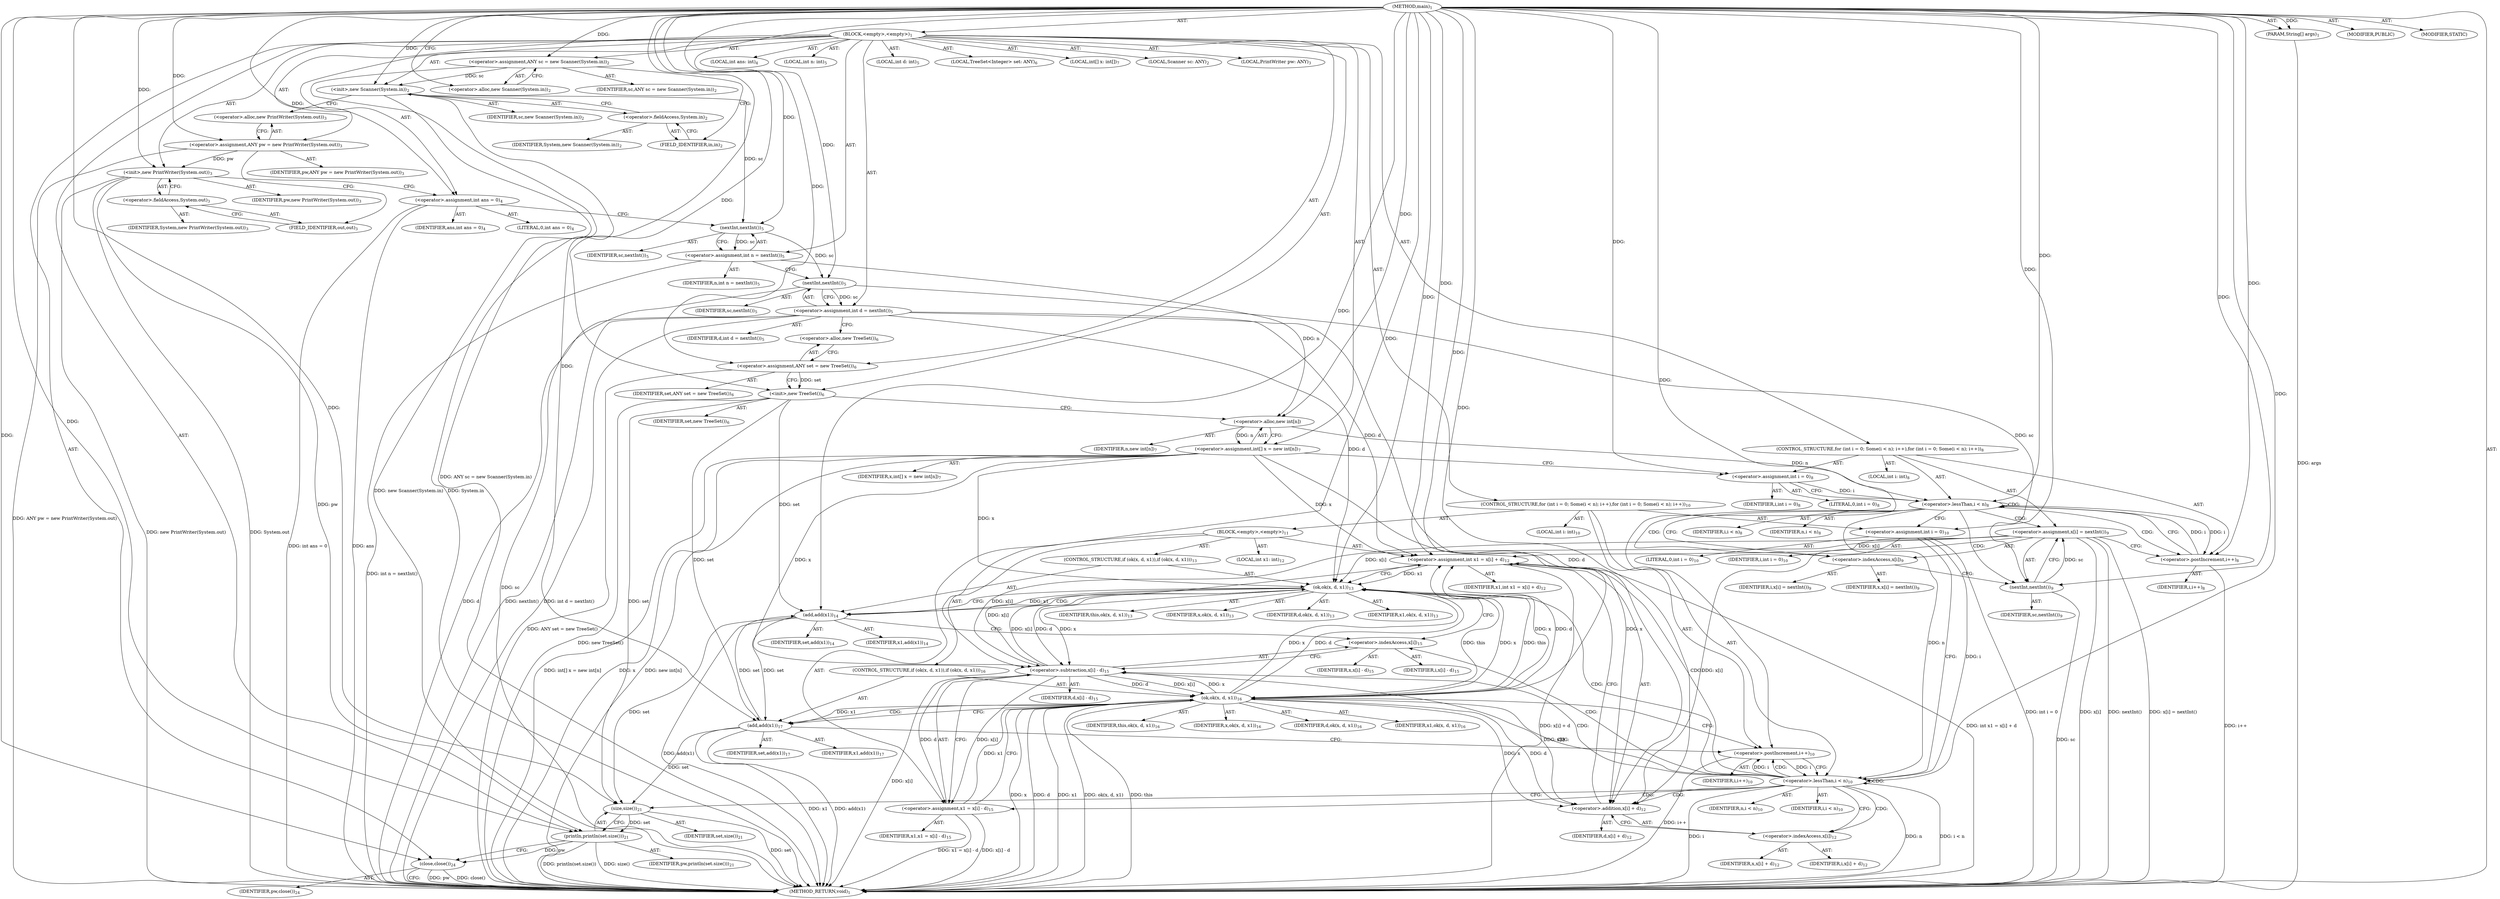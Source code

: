 digraph "main" {  
"23" [label = <(METHOD,main)<SUB>1</SUB>> ]
"24" [label = <(PARAM,String[] args)<SUB>1</SUB>> ]
"25" [label = <(BLOCK,&lt;empty&gt;,&lt;empty&gt;)<SUB>1</SUB>> ]
"4" [label = <(LOCAL,Scanner sc: ANY)<SUB>2</SUB>> ]
"26" [label = <(&lt;operator&gt;.assignment,ANY sc = new Scanner(System.in))<SUB>2</SUB>> ]
"27" [label = <(IDENTIFIER,sc,ANY sc = new Scanner(System.in))<SUB>2</SUB>> ]
"28" [label = <(&lt;operator&gt;.alloc,new Scanner(System.in))<SUB>2</SUB>> ]
"29" [label = <(&lt;init&gt;,new Scanner(System.in))<SUB>2</SUB>> ]
"3" [label = <(IDENTIFIER,sc,new Scanner(System.in))<SUB>2</SUB>> ]
"30" [label = <(&lt;operator&gt;.fieldAccess,System.in)<SUB>2</SUB>> ]
"31" [label = <(IDENTIFIER,System,new Scanner(System.in))<SUB>2</SUB>> ]
"32" [label = <(FIELD_IDENTIFIER,in,in)<SUB>2</SUB>> ]
"6" [label = <(LOCAL,PrintWriter pw: ANY)<SUB>3</SUB>> ]
"33" [label = <(&lt;operator&gt;.assignment,ANY pw = new PrintWriter(System.out))<SUB>3</SUB>> ]
"34" [label = <(IDENTIFIER,pw,ANY pw = new PrintWriter(System.out))<SUB>3</SUB>> ]
"35" [label = <(&lt;operator&gt;.alloc,new PrintWriter(System.out))<SUB>3</SUB>> ]
"36" [label = <(&lt;init&gt;,new PrintWriter(System.out))<SUB>3</SUB>> ]
"5" [label = <(IDENTIFIER,pw,new PrintWriter(System.out))<SUB>3</SUB>> ]
"37" [label = <(&lt;operator&gt;.fieldAccess,System.out)<SUB>3</SUB>> ]
"38" [label = <(IDENTIFIER,System,new PrintWriter(System.out))<SUB>3</SUB>> ]
"39" [label = <(FIELD_IDENTIFIER,out,out)<SUB>3</SUB>> ]
"40" [label = <(LOCAL,int ans: int)<SUB>4</SUB>> ]
"41" [label = <(&lt;operator&gt;.assignment,int ans = 0)<SUB>4</SUB>> ]
"42" [label = <(IDENTIFIER,ans,int ans = 0)<SUB>4</SUB>> ]
"43" [label = <(LITERAL,0,int ans = 0)<SUB>4</SUB>> ]
"44" [label = <(LOCAL,int n: int)<SUB>5</SUB>> ]
"45" [label = <(LOCAL,int d: int)<SUB>5</SUB>> ]
"46" [label = <(&lt;operator&gt;.assignment,int n = nextInt())<SUB>5</SUB>> ]
"47" [label = <(IDENTIFIER,n,int n = nextInt())<SUB>5</SUB>> ]
"48" [label = <(nextInt,nextInt())<SUB>5</SUB>> ]
"49" [label = <(IDENTIFIER,sc,nextInt())<SUB>5</SUB>> ]
"50" [label = <(&lt;operator&gt;.assignment,int d = nextInt())<SUB>5</SUB>> ]
"51" [label = <(IDENTIFIER,d,int d = nextInt())<SUB>5</SUB>> ]
"52" [label = <(nextInt,nextInt())<SUB>5</SUB>> ]
"53" [label = <(IDENTIFIER,sc,nextInt())<SUB>5</SUB>> ]
"8" [label = <(LOCAL,TreeSet&lt;Integer&gt; set: ANY)<SUB>6</SUB>> ]
"54" [label = <(&lt;operator&gt;.assignment,ANY set = new TreeSet())<SUB>6</SUB>> ]
"55" [label = <(IDENTIFIER,set,ANY set = new TreeSet())<SUB>6</SUB>> ]
"56" [label = <(&lt;operator&gt;.alloc,new TreeSet())<SUB>6</SUB>> ]
"57" [label = <(&lt;init&gt;,new TreeSet())<SUB>6</SUB>> ]
"7" [label = <(IDENTIFIER,set,new TreeSet())<SUB>6</SUB>> ]
"58" [label = <(LOCAL,int[] x: int[])<SUB>7</SUB>> ]
"59" [label = <(&lt;operator&gt;.assignment,int[] x = new int[n])<SUB>7</SUB>> ]
"60" [label = <(IDENTIFIER,x,int[] x = new int[n])<SUB>7</SUB>> ]
"61" [label = <(&lt;operator&gt;.alloc,new int[n])> ]
"62" [label = <(IDENTIFIER,n,new int[n])<SUB>7</SUB>> ]
"63" [label = <(CONTROL_STRUCTURE,for (int i = 0; Some(i &lt; n); i++),for (int i = 0; Some(i &lt; n); i++))<SUB>8</SUB>> ]
"64" [label = <(LOCAL,int i: int)<SUB>8</SUB>> ]
"65" [label = <(&lt;operator&gt;.assignment,int i = 0)<SUB>8</SUB>> ]
"66" [label = <(IDENTIFIER,i,int i = 0)<SUB>8</SUB>> ]
"67" [label = <(LITERAL,0,int i = 0)<SUB>8</SUB>> ]
"68" [label = <(&lt;operator&gt;.lessThan,i &lt; n)<SUB>8</SUB>> ]
"69" [label = <(IDENTIFIER,i,i &lt; n)<SUB>8</SUB>> ]
"70" [label = <(IDENTIFIER,n,i &lt; n)<SUB>8</SUB>> ]
"71" [label = <(&lt;operator&gt;.postIncrement,i++)<SUB>8</SUB>> ]
"72" [label = <(IDENTIFIER,i,i++)<SUB>8</SUB>> ]
"73" [label = <(&lt;operator&gt;.assignment,x[i] = nextInt())<SUB>9</SUB>> ]
"74" [label = <(&lt;operator&gt;.indexAccess,x[i])<SUB>9</SUB>> ]
"75" [label = <(IDENTIFIER,x,x[i] = nextInt())<SUB>9</SUB>> ]
"76" [label = <(IDENTIFIER,i,x[i] = nextInt())<SUB>9</SUB>> ]
"77" [label = <(nextInt,nextInt())<SUB>9</SUB>> ]
"78" [label = <(IDENTIFIER,sc,nextInt())<SUB>9</SUB>> ]
"79" [label = <(CONTROL_STRUCTURE,for (int i = 0; Some(i &lt; n); i++),for (int i = 0; Some(i &lt; n); i++))<SUB>10</SUB>> ]
"80" [label = <(LOCAL,int i: int)<SUB>10</SUB>> ]
"81" [label = <(&lt;operator&gt;.assignment,int i = 0)<SUB>10</SUB>> ]
"82" [label = <(IDENTIFIER,i,int i = 0)<SUB>10</SUB>> ]
"83" [label = <(LITERAL,0,int i = 0)<SUB>10</SUB>> ]
"84" [label = <(&lt;operator&gt;.lessThan,i &lt; n)<SUB>10</SUB>> ]
"85" [label = <(IDENTIFIER,i,i &lt; n)<SUB>10</SUB>> ]
"86" [label = <(IDENTIFIER,n,i &lt; n)<SUB>10</SUB>> ]
"87" [label = <(&lt;operator&gt;.postIncrement,i++)<SUB>10</SUB>> ]
"88" [label = <(IDENTIFIER,i,i++)<SUB>10</SUB>> ]
"89" [label = <(BLOCK,&lt;empty&gt;,&lt;empty&gt;)<SUB>11</SUB>> ]
"90" [label = <(LOCAL,int x1: int)<SUB>12</SUB>> ]
"91" [label = <(&lt;operator&gt;.assignment,int x1 = x[i] + d)<SUB>12</SUB>> ]
"92" [label = <(IDENTIFIER,x1,int x1 = x[i] + d)<SUB>12</SUB>> ]
"93" [label = <(&lt;operator&gt;.addition,x[i] + d)<SUB>12</SUB>> ]
"94" [label = <(&lt;operator&gt;.indexAccess,x[i])<SUB>12</SUB>> ]
"95" [label = <(IDENTIFIER,x,x[i] + d)<SUB>12</SUB>> ]
"96" [label = <(IDENTIFIER,i,x[i] + d)<SUB>12</SUB>> ]
"97" [label = <(IDENTIFIER,d,x[i] + d)<SUB>12</SUB>> ]
"98" [label = <(CONTROL_STRUCTURE,if (ok(x, d, x1)),if (ok(x, d, x1)))<SUB>13</SUB>> ]
"99" [label = <(ok,ok(x, d, x1))<SUB>13</SUB>> ]
"100" [label = <(IDENTIFIER,this,ok(x, d, x1))<SUB>13</SUB>> ]
"101" [label = <(IDENTIFIER,x,ok(x, d, x1))<SUB>13</SUB>> ]
"102" [label = <(IDENTIFIER,d,ok(x, d, x1))<SUB>13</SUB>> ]
"103" [label = <(IDENTIFIER,x1,ok(x, d, x1))<SUB>13</SUB>> ]
"104" [label = <(add,add(x1))<SUB>14</SUB>> ]
"105" [label = <(IDENTIFIER,set,add(x1))<SUB>14</SUB>> ]
"106" [label = <(IDENTIFIER,x1,add(x1))<SUB>14</SUB>> ]
"107" [label = <(&lt;operator&gt;.assignment,x1 = x[i] - d)<SUB>15</SUB>> ]
"108" [label = <(IDENTIFIER,x1,x1 = x[i] - d)<SUB>15</SUB>> ]
"109" [label = <(&lt;operator&gt;.subtraction,x[i] - d)<SUB>15</SUB>> ]
"110" [label = <(&lt;operator&gt;.indexAccess,x[i])<SUB>15</SUB>> ]
"111" [label = <(IDENTIFIER,x,x[i] - d)<SUB>15</SUB>> ]
"112" [label = <(IDENTIFIER,i,x[i] - d)<SUB>15</SUB>> ]
"113" [label = <(IDENTIFIER,d,x[i] - d)<SUB>15</SUB>> ]
"114" [label = <(CONTROL_STRUCTURE,if (ok(x, d, x1)),if (ok(x, d, x1)))<SUB>16</SUB>> ]
"115" [label = <(ok,ok(x, d, x1))<SUB>16</SUB>> ]
"116" [label = <(IDENTIFIER,this,ok(x, d, x1))<SUB>16</SUB>> ]
"117" [label = <(IDENTIFIER,x,ok(x, d, x1))<SUB>16</SUB>> ]
"118" [label = <(IDENTIFIER,d,ok(x, d, x1))<SUB>16</SUB>> ]
"119" [label = <(IDENTIFIER,x1,ok(x, d, x1))<SUB>16</SUB>> ]
"120" [label = <(add,add(x1))<SUB>17</SUB>> ]
"121" [label = <(IDENTIFIER,set,add(x1))<SUB>17</SUB>> ]
"122" [label = <(IDENTIFIER,x1,add(x1))<SUB>17</SUB>> ]
"123" [label = <(println,println(set.size()))<SUB>21</SUB>> ]
"124" [label = <(IDENTIFIER,pw,println(set.size()))<SUB>21</SUB>> ]
"125" [label = <(size,size())<SUB>21</SUB>> ]
"126" [label = <(IDENTIFIER,set,size())<SUB>21</SUB>> ]
"127" [label = <(close,close())<SUB>24</SUB>> ]
"128" [label = <(IDENTIFIER,pw,close())<SUB>24</SUB>> ]
"129" [label = <(MODIFIER,PUBLIC)> ]
"130" [label = <(MODIFIER,STATIC)> ]
"131" [label = <(METHOD_RETURN,void)<SUB>1</SUB>> ]
  "23" -> "24"  [ label = "AST: "] 
  "23" -> "25"  [ label = "AST: "] 
  "23" -> "129"  [ label = "AST: "] 
  "23" -> "130"  [ label = "AST: "] 
  "23" -> "131"  [ label = "AST: "] 
  "25" -> "4"  [ label = "AST: "] 
  "25" -> "26"  [ label = "AST: "] 
  "25" -> "29"  [ label = "AST: "] 
  "25" -> "6"  [ label = "AST: "] 
  "25" -> "33"  [ label = "AST: "] 
  "25" -> "36"  [ label = "AST: "] 
  "25" -> "40"  [ label = "AST: "] 
  "25" -> "41"  [ label = "AST: "] 
  "25" -> "44"  [ label = "AST: "] 
  "25" -> "45"  [ label = "AST: "] 
  "25" -> "46"  [ label = "AST: "] 
  "25" -> "50"  [ label = "AST: "] 
  "25" -> "8"  [ label = "AST: "] 
  "25" -> "54"  [ label = "AST: "] 
  "25" -> "57"  [ label = "AST: "] 
  "25" -> "58"  [ label = "AST: "] 
  "25" -> "59"  [ label = "AST: "] 
  "25" -> "63"  [ label = "AST: "] 
  "25" -> "79"  [ label = "AST: "] 
  "25" -> "123"  [ label = "AST: "] 
  "25" -> "127"  [ label = "AST: "] 
  "26" -> "27"  [ label = "AST: "] 
  "26" -> "28"  [ label = "AST: "] 
  "29" -> "3"  [ label = "AST: "] 
  "29" -> "30"  [ label = "AST: "] 
  "30" -> "31"  [ label = "AST: "] 
  "30" -> "32"  [ label = "AST: "] 
  "33" -> "34"  [ label = "AST: "] 
  "33" -> "35"  [ label = "AST: "] 
  "36" -> "5"  [ label = "AST: "] 
  "36" -> "37"  [ label = "AST: "] 
  "37" -> "38"  [ label = "AST: "] 
  "37" -> "39"  [ label = "AST: "] 
  "41" -> "42"  [ label = "AST: "] 
  "41" -> "43"  [ label = "AST: "] 
  "46" -> "47"  [ label = "AST: "] 
  "46" -> "48"  [ label = "AST: "] 
  "48" -> "49"  [ label = "AST: "] 
  "50" -> "51"  [ label = "AST: "] 
  "50" -> "52"  [ label = "AST: "] 
  "52" -> "53"  [ label = "AST: "] 
  "54" -> "55"  [ label = "AST: "] 
  "54" -> "56"  [ label = "AST: "] 
  "57" -> "7"  [ label = "AST: "] 
  "59" -> "60"  [ label = "AST: "] 
  "59" -> "61"  [ label = "AST: "] 
  "61" -> "62"  [ label = "AST: "] 
  "63" -> "64"  [ label = "AST: "] 
  "63" -> "65"  [ label = "AST: "] 
  "63" -> "68"  [ label = "AST: "] 
  "63" -> "71"  [ label = "AST: "] 
  "63" -> "73"  [ label = "AST: "] 
  "65" -> "66"  [ label = "AST: "] 
  "65" -> "67"  [ label = "AST: "] 
  "68" -> "69"  [ label = "AST: "] 
  "68" -> "70"  [ label = "AST: "] 
  "71" -> "72"  [ label = "AST: "] 
  "73" -> "74"  [ label = "AST: "] 
  "73" -> "77"  [ label = "AST: "] 
  "74" -> "75"  [ label = "AST: "] 
  "74" -> "76"  [ label = "AST: "] 
  "77" -> "78"  [ label = "AST: "] 
  "79" -> "80"  [ label = "AST: "] 
  "79" -> "81"  [ label = "AST: "] 
  "79" -> "84"  [ label = "AST: "] 
  "79" -> "87"  [ label = "AST: "] 
  "79" -> "89"  [ label = "AST: "] 
  "81" -> "82"  [ label = "AST: "] 
  "81" -> "83"  [ label = "AST: "] 
  "84" -> "85"  [ label = "AST: "] 
  "84" -> "86"  [ label = "AST: "] 
  "87" -> "88"  [ label = "AST: "] 
  "89" -> "90"  [ label = "AST: "] 
  "89" -> "91"  [ label = "AST: "] 
  "89" -> "98"  [ label = "AST: "] 
  "89" -> "107"  [ label = "AST: "] 
  "89" -> "114"  [ label = "AST: "] 
  "91" -> "92"  [ label = "AST: "] 
  "91" -> "93"  [ label = "AST: "] 
  "93" -> "94"  [ label = "AST: "] 
  "93" -> "97"  [ label = "AST: "] 
  "94" -> "95"  [ label = "AST: "] 
  "94" -> "96"  [ label = "AST: "] 
  "98" -> "99"  [ label = "AST: "] 
  "98" -> "104"  [ label = "AST: "] 
  "99" -> "100"  [ label = "AST: "] 
  "99" -> "101"  [ label = "AST: "] 
  "99" -> "102"  [ label = "AST: "] 
  "99" -> "103"  [ label = "AST: "] 
  "104" -> "105"  [ label = "AST: "] 
  "104" -> "106"  [ label = "AST: "] 
  "107" -> "108"  [ label = "AST: "] 
  "107" -> "109"  [ label = "AST: "] 
  "109" -> "110"  [ label = "AST: "] 
  "109" -> "113"  [ label = "AST: "] 
  "110" -> "111"  [ label = "AST: "] 
  "110" -> "112"  [ label = "AST: "] 
  "114" -> "115"  [ label = "AST: "] 
  "114" -> "120"  [ label = "AST: "] 
  "115" -> "116"  [ label = "AST: "] 
  "115" -> "117"  [ label = "AST: "] 
  "115" -> "118"  [ label = "AST: "] 
  "115" -> "119"  [ label = "AST: "] 
  "120" -> "121"  [ label = "AST: "] 
  "120" -> "122"  [ label = "AST: "] 
  "123" -> "124"  [ label = "AST: "] 
  "123" -> "125"  [ label = "AST: "] 
  "125" -> "126"  [ label = "AST: "] 
  "127" -> "128"  [ label = "AST: "] 
  "26" -> "32"  [ label = "CFG: "] 
  "29" -> "35"  [ label = "CFG: "] 
  "33" -> "39"  [ label = "CFG: "] 
  "36" -> "41"  [ label = "CFG: "] 
  "41" -> "48"  [ label = "CFG: "] 
  "46" -> "52"  [ label = "CFG: "] 
  "50" -> "56"  [ label = "CFG: "] 
  "54" -> "57"  [ label = "CFG: "] 
  "57" -> "61"  [ label = "CFG: "] 
  "59" -> "65"  [ label = "CFG: "] 
  "123" -> "127"  [ label = "CFG: "] 
  "127" -> "131"  [ label = "CFG: "] 
  "28" -> "26"  [ label = "CFG: "] 
  "30" -> "29"  [ label = "CFG: "] 
  "35" -> "33"  [ label = "CFG: "] 
  "37" -> "36"  [ label = "CFG: "] 
  "48" -> "46"  [ label = "CFG: "] 
  "52" -> "50"  [ label = "CFG: "] 
  "56" -> "54"  [ label = "CFG: "] 
  "61" -> "59"  [ label = "CFG: "] 
  "65" -> "68"  [ label = "CFG: "] 
  "68" -> "74"  [ label = "CFG: "] 
  "68" -> "81"  [ label = "CFG: "] 
  "71" -> "68"  [ label = "CFG: "] 
  "73" -> "71"  [ label = "CFG: "] 
  "81" -> "84"  [ label = "CFG: "] 
  "84" -> "94"  [ label = "CFG: "] 
  "84" -> "125"  [ label = "CFG: "] 
  "87" -> "84"  [ label = "CFG: "] 
  "125" -> "123"  [ label = "CFG: "] 
  "32" -> "30"  [ label = "CFG: "] 
  "39" -> "37"  [ label = "CFG: "] 
  "74" -> "77"  [ label = "CFG: "] 
  "77" -> "73"  [ label = "CFG: "] 
  "91" -> "99"  [ label = "CFG: "] 
  "107" -> "115"  [ label = "CFG: "] 
  "93" -> "91"  [ label = "CFG: "] 
  "99" -> "104"  [ label = "CFG: "] 
  "99" -> "110"  [ label = "CFG: "] 
  "104" -> "110"  [ label = "CFG: "] 
  "109" -> "107"  [ label = "CFG: "] 
  "115" -> "120"  [ label = "CFG: "] 
  "115" -> "87"  [ label = "CFG: "] 
  "120" -> "87"  [ label = "CFG: "] 
  "94" -> "93"  [ label = "CFG: "] 
  "110" -> "109"  [ label = "CFG: "] 
  "23" -> "28"  [ label = "CFG: "] 
  "24" -> "131"  [ label = "DDG: args"] 
  "26" -> "131"  [ label = "DDG: ANY sc = new Scanner(System.in)"] 
  "29" -> "131"  [ label = "DDG: System.in"] 
  "29" -> "131"  [ label = "DDG: new Scanner(System.in)"] 
  "33" -> "131"  [ label = "DDG: ANY pw = new PrintWriter(System.out)"] 
  "36" -> "131"  [ label = "DDG: System.out"] 
  "36" -> "131"  [ label = "DDG: new PrintWriter(System.out)"] 
  "41" -> "131"  [ label = "DDG: ans"] 
  "41" -> "131"  [ label = "DDG: int ans = 0"] 
  "46" -> "131"  [ label = "DDG: int n = nextInt()"] 
  "50" -> "131"  [ label = "DDG: d"] 
  "52" -> "131"  [ label = "DDG: sc"] 
  "50" -> "131"  [ label = "DDG: nextInt()"] 
  "50" -> "131"  [ label = "DDG: int d = nextInt()"] 
  "54" -> "131"  [ label = "DDG: ANY set = new TreeSet()"] 
  "57" -> "131"  [ label = "DDG: new TreeSet()"] 
  "59" -> "131"  [ label = "DDG: x"] 
  "59" -> "131"  [ label = "DDG: new int[n]"] 
  "59" -> "131"  [ label = "DDG: int[] x = new int[n]"] 
  "81" -> "131"  [ label = "DDG: int i = 0"] 
  "84" -> "131"  [ label = "DDG: i"] 
  "84" -> "131"  [ label = "DDG: n"] 
  "84" -> "131"  [ label = "DDG: i &lt; n"] 
  "125" -> "131"  [ label = "DDG: set"] 
  "123" -> "131"  [ label = "DDG: size()"] 
  "123" -> "131"  [ label = "DDG: println(set.size())"] 
  "127" -> "131"  [ label = "DDG: pw"] 
  "127" -> "131"  [ label = "DDG: close()"] 
  "91" -> "131"  [ label = "DDG: x[i] + d"] 
  "91" -> "131"  [ label = "DDG: int x1 = x[i] + d"] 
  "104" -> "131"  [ label = "DDG: add(x1)"] 
  "109" -> "131"  [ label = "DDG: x[i]"] 
  "107" -> "131"  [ label = "DDG: x[i] - d"] 
  "107" -> "131"  [ label = "DDG: x1 = x[i] - d"] 
  "115" -> "131"  [ label = "DDG: this"] 
  "115" -> "131"  [ label = "DDG: x"] 
  "115" -> "131"  [ label = "DDG: d"] 
  "115" -> "131"  [ label = "DDG: x1"] 
  "115" -> "131"  [ label = "DDG: ok(x, d, x1)"] 
  "120" -> "131"  [ label = "DDG: x1"] 
  "120" -> "131"  [ label = "DDG: add(x1)"] 
  "87" -> "131"  [ label = "DDG: i++"] 
  "73" -> "131"  [ label = "DDG: x[i]"] 
  "77" -> "131"  [ label = "DDG: sc"] 
  "73" -> "131"  [ label = "DDG: nextInt()"] 
  "73" -> "131"  [ label = "DDG: x[i] = nextInt()"] 
  "71" -> "131"  [ label = "DDG: i++"] 
  "23" -> "24"  [ label = "DDG: "] 
  "23" -> "26"  [ label = "DDG: "] 
  "23" -> "33"  [ label = "DDG: "] 
  "23" -> "41"  [ label = "DDG: "] 
  "48" -> "46"  [ label = "DDG: sc"] 
  "52" -> "50"  [ label = "DDG: sc"] 
  "23" -> "54"  [ label = "DDG: "] 
  "61" -> "59"  [ label = "DDG: n"] 
  "26" -> "29"  [ label = "DDG: sc"] 
  "23" -> "29"  [ label = "DDG: "] 
  "33" -> "36"  [ label = "DDG: pw"] 
  "23" -> "36"  [ label = "DDG: "] 
  "54" -> "57"  [ label = "DDG: set"] 
  "23" -> "57"  [ label = "DDG: "] 
  "23" -> "65"  [ label = "DDG: "] 
  "77" -> "73"  [ label = "DDG: sc"] 
  "23" -> "81"  [ label = "DDG: "] 
  "36" -> "123"  [ label = "DDG: pw"] 
  "23" -> "123"  [ label = "DDG: "] 
  "125" -> "123"  [ label = "DDG: set"] 
  "123" -> "127"  [ label = "DDG: pw"] 
  "23" -> "127"  [ label = "DDG: "] 
  "29" -> "48"  [ label = "DDG: sc"] 
  "23" -> "48"  [ label = "DDG: "] 
  "48" -> "52"  [ label = "DDG: sc"] 
  "23" -> "52"  [ label = "DDG: "] 
  "46" -> "61"  [ label = "DDG: n"] 
  "23" -> "61"  [ label = "DDG: "] 
  "65" -> "68"  [ label = "DDG: i"] 
  "71" -> "68"  [ label = "DDG: i"] 
  "23" -> "68"  [ label = "DDG: "] 
  "61" -> "68"  [ label = "DDG: n"] 
  "68" -> "71"  [ label = "DDG: i"] 
  "23" -> "71"  [ label = "DDG: "] 
  "81" -> "84"  [ label = "DDG: i"] 
  "87" -> "84"  [ label = "DDG: i"] 
  "23" -> "84"  [ label = "DDG: "] 
  "68" -> "84"  [ label = "DDG: n"] 
  "84" -> "87"  [ label = "DDG: i"] 
  "23" -> "87"  [ label = "DDG: "] 
  "59" -> "91"  [ label = "DDG: x"] 
  "109" -> "91"  [ label = "DDG: x[i]"] 
  "115" -> "91"  [ label = "DDG: x"] 
  "73" -> "91"  [ label = "DDG: x[i]"] 
  "50" -> "91"  [ label = "DDG: d"] 
  "115" -> "91"  [ label = "DDG: d"] 
  "23" -> "91"  [ label = "DDG: "] 
  "109" -> "107"  [ label = "DDG: x[i]"] 
  "109" -> "107"  [ label = "DDG: d"] 
  "57" -> "125"  [ label = "DDG: set"] 
  "104" -> "125"  [ label = "DDG: set"] 
  "120" -> "125"  [ label = "DDG: set"] 
  "23" -> "125"  [ label = "DDG: "] 
  "52" -> "77"  [ label = "DDG: sc"] 
  "23" -> "77"  [ label = "DDG: "] 
  "59" -> "93"  [ label = "DDG: x"] 
  "109" -> "93"  [ label = "DDG: x[i]"] 
  "115" -> "93"  [ label = "DDG: x"] 
  "73" -> "93"  [ label = "DDG: x[i]"] 
  "50" -> "93"  [ label = "DDG: d"] 
  "115" -> "93"  [ label = "DDG: d"] 
  "23" -> "93"  [ label = "DDG: "] 
  "115" -> "99"  [ label = "DDG: this"] 
  "23" -> "99"  [ label = "DDG: "] 
  "59" -> "99"  [ label = "DDG: x"] 
  "115" -> "99"  [ label = "DDG: x"] 
  "109" -> "99"  [ label = "DDG: x[i]"] 
  "73" -> "99"  [ label = "DDG: x[i]"] 
  "50" -> "99"  [ label = "DDG: d"] 
  "115" -> "99"  [ label = "DDG: d"] 
  "91" -> "99"  [ label = "DDG: x1"] 
  "57" -> "104"  [ label = "DDG: set"] 
  "120" -> "104"  [ label = "DDG: set"] 
  "23" -> "104"  [ label = "DDG: "] 
  "99" -> "104"  [ label = "DDG: x1"] 
  "99" -> "109"  [ label = "DDG: x"] 
  "59" -> "109"  [ label = "DDG: x"] 
  "115" -> "109"  [ label = "DDG: x"] 
  "73" -> "109"  [ label = "DDG: x[i]"] 
  "99" -> "109"  [ label = "DDG: d"] 
  "23" -> "109"  [ label = "DDG: "] 
  "99" -> "115"  [ label = "DDG: this"] 
  "23" -> "115"  [ label = "DDG: "] 
  "99" -> "115"  [ label = "DDG: x"] 
  "109" -> "115"  [ label = "DDG: x[i]"] 
  "109" -> "115"  [ label = "DDG: d"] 
  "107" -> "115"  [ label = "DDG: x1"] 
  "57" -> "120"  [ label = "DDG: set"] 
  "104" -> "120"  [ label = "DDG: set"] 
  "23" -> "120"  [ label = "DDG: "] 
  "115" -> "120"  [ label = "DDG: x1"] 
  "68" -> "68"  [ label = "CDG: "] 
  "68" -> "73"  [ label = "CDG: "] 
  "68" -> "77"  [ label = "CDG: "] 
  "68" -> "71"  [ label = "CDG: "] 
  "68" -> "74"  [ label = "CDG: "] 
  "84" -> "107"  [ label = "CDG: "] 
  "84" -> "94"  [ label = "CDG: "] 
  "84" -> "115"  [ label = "CDG: "] 
  "84" -> "99"  [ label = "CDG: "] 
  "84" -> "84"  [ label = "CDG: "] 
  "84" -> "110"  [ label = "CDG: "] 
  "84" -> "87"  [ label = "CDG: "] 
  "84" -> "91"  [ label = "CDG: "] 
  "84" -> "93"  [ label = "CDG: "] 
  "84" -> "109"  [ label = "CDG: "] 
  "99" -> "104"  [ label = "CDG: "] 
  "115" -> "120"  [ label = "CDG: "] 
}
